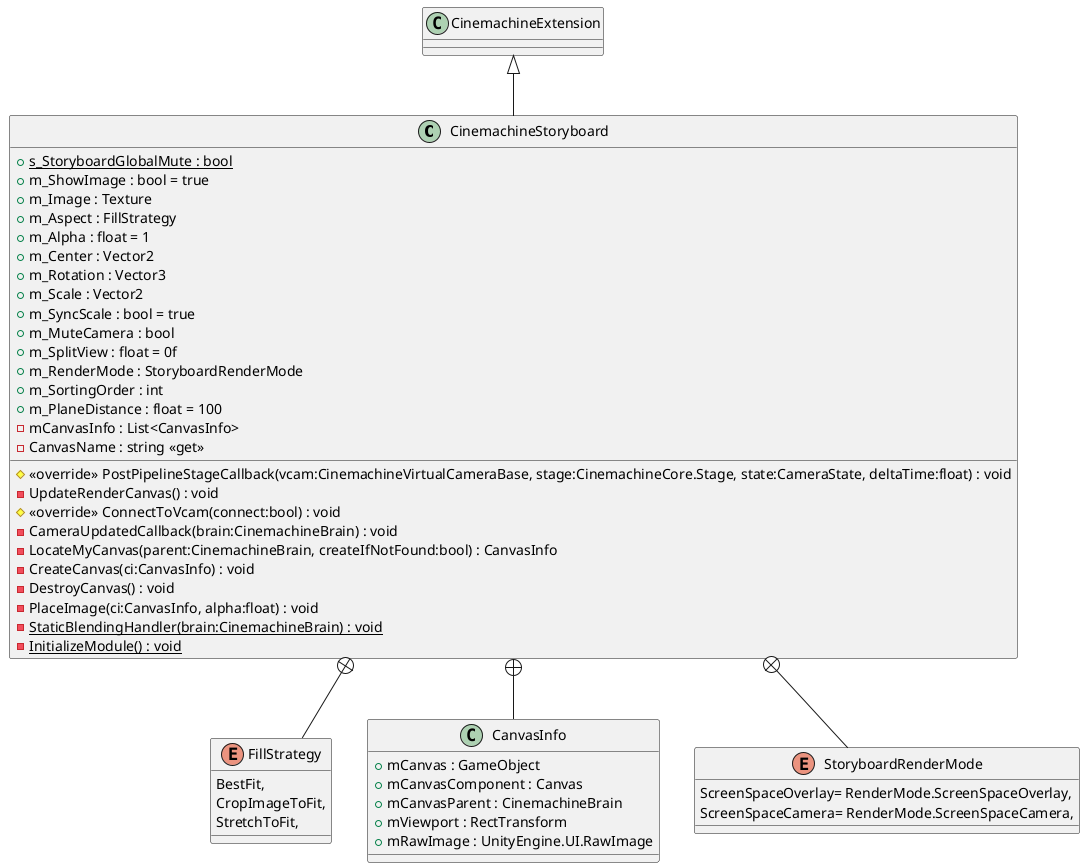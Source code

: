 @startuml
class CinemachineStoryboard {
    + {static} s_StoryboardGlobalMute : bool
    + m_ShowImage : bool = true
    + m_Image : Texture
    + m_Aspect : FillStrategy
    + m_Alpha : float = 1
    + m_Center : Vector2
    + m_Rotation : Vector3
    + m_Scale : Vector2
    + m_SyncScale : bool = true
    + m_MuteCamera : bool
    + m_SplitView : float = 0f
    + m_RenderMode : StoryboardRenderMode
    + m_SortingOrder : int
    + m_PlaneDistance : float = 100
    - mCanvasInfo : List<CanvasInfo>
    # <<override>> PostPipelineStageCallback(vcam:CinemachineVirtualCameraBase, stage:CinemachineCore.Stage, state:CameraState, deltaTime:float) : void
    - UpdateRenderCanvas() : void
    # <<override>> ConnectToVcam(connect:bool) : void
    - CanvasName : string <<get>>
    - CameraUpdatedCallback(brain:CinemachineBrain) : void
    - LocateMyCanvas(parent:CinemachineBrain, createIfNotFound:bool) : CanvasInfo
    - CreateCanvas(ci:CanvasInfo) : void
    - DestroyCanvas() : void
    - PlaceImage(ci:CanvasInfo, alpha:float) : void
    {static} - StaticBlendingHandler(brain:CinemachineBrain) : void
    {static} - InitializeModule() : void
}
enum FillStrategy {
    BestFit,
    CropImageToFit,
    StretchToFit,
}
class CanvasInfo {
    + mCanvas : GameObject
    + mCanvasComponent : Canvas
    + mCanvasParent : CinemachineBrain
    + mViewport : RectTransform
    + mRawImage : UnityEngine.UI.RawImage
}
enum StoryboardRenderMode {
    ScreenSpaceOverlay= RenderMode.ScreenSpaceOverlay,
    ScreenSpaceCamera= RenderMode.ScreenSpaceCamera,
}
CinemachineExtension <|-- CinemachineStoryboard
CinemachineStoryboard +-- FillStrategy
CinemachineStoryboard +-- CanvasInfo
CinemachineStoryboard +-- StoryboardRenderMode
@enduml
